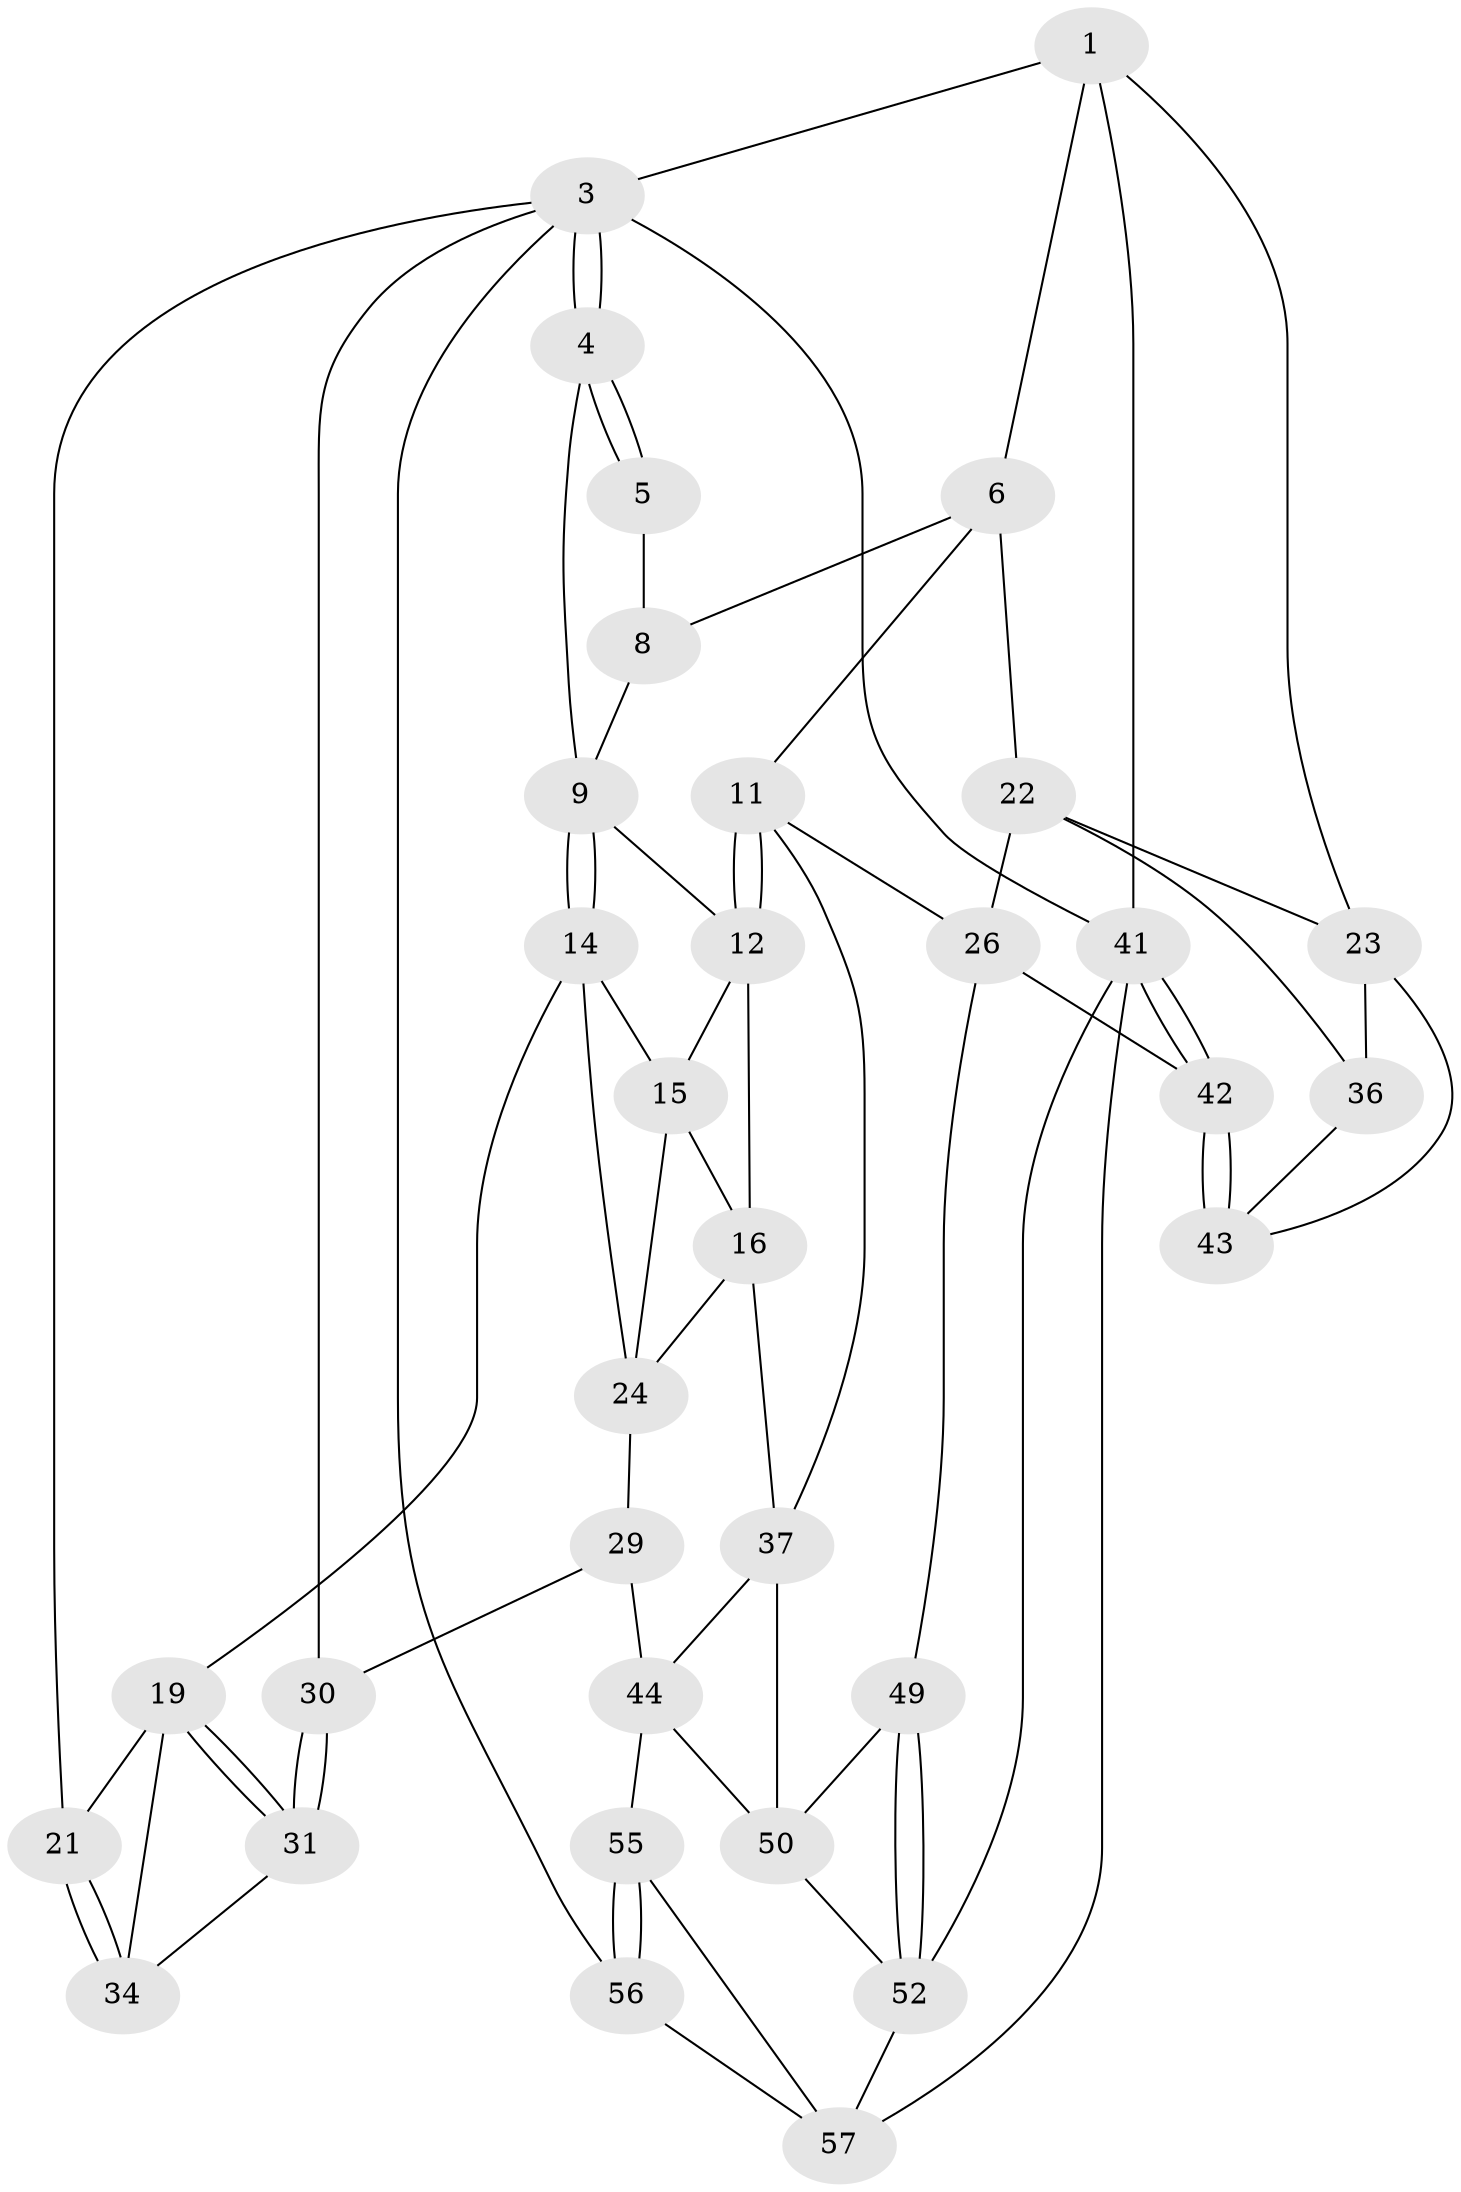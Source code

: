 // Generated by graph-tools (version 1.1) at 2025/52/02/27/25 19:52:37]
// undirected, 34 vertices, 73 edges
graph export_dot {
graph [start="1"]
  node [color=gray90,style=filled];
  1 [pos="+0.7682763031450893+0",super="+2"];
  3 [pos="+0+0",super="+40"];
  4 [pos="+0+0"];
  5 [pos="+0.6236871497682189+0"];
  6 [pos="+0.8053550164464571+0.20356448396524315",super="+7"];
  8 [pos="+0.569940991710623+0"];
  9 [pos="+0.008933108520061007+0",super="+10"];
  11 [pos="+0.5512180047962923+0.3206192449317649",super="+27"];
  12 [pos="+0.545950178222944+0.32115727801807314",super="+13"];
  14 [pos="+0.1813551958930263+0.2228195998354732",super="+18"];
  15 [pos="+0.32938894878688957+0.18290891570099563",super="+17"];
  16 [pos="+0.5319875684230262+0.327596460675605",super="+32"];
  19 [pos="+0.13310623636799093+0.33551296692679944",super="+20"];
  21 [pos="+0+0.1751841269972751"];
  22 [pos="+0.8622999908016312+0.2387126380360854",super="+25"];
  23 [pos="+1+0.058736573954273966",super="+35"];
  24 [pos="+0.25116854507223024+0.33712317649936946",super="+28"];
  26 [pos="+0.8432030893961129+0.46312312191336386",super="+48"];
  29 [pos="+0.23075212865905642+0.6638775462418611"];
  30 [pos="+0.17695923248686024+0.6642538477886089",super="+39"];
  31 [pos="+0.11125972569055176+0.4240696852908477",super="+33"];
  34 [pos="+0+0.45850475399323776"];
  36 [pos="+0.8692454685158623+0.45430499930495893"];
  37 [pos="+0.5982199405365423+0.5875259184386802",super="+38"];
  41 [pos="+1+1",super="+51"];
  42 [pos="+1+1",super="+47"];
  43 [pos="+1+0.6594359238359936",super="+46"];
  44 [pos="+0.4225946712070584+0.6895267027653723",super="+45"];
  49 [pos="+0.781689905374878+0.6228219955070061"];
  50 [pos="+0.7362975218901212+0.6390108160011301",super="+53"];
  52 [pos="+1+1",super="+54"];
  55 [pos="+0.359270203795518+0.8850170615103243"];
  56 [pos="+0.2295089758457662+1"];
  57 [pos="+0.5609217252838946+0.9336466152879718",super="+58"];
  1 -- 6;
  1 -- 3;
  1 -- 23;
  1 -- 41;
  3 -- 4;
  3 -- 4;
  3 -- 21;
  3 -- 56;
  3 -- 41;
  3 -- 30;
  4 -- 5;
  4 -- 5;
  4 -- 9;
  5 -- 8;
  6 -- 22;
  6 -- 8;
  6 -- 11;
  8 -- 9;
  9 -- 14;
  9 -- 14;
  9 -- 12;
  11 -- 12;
  11 -- 12;
  11 -- 26;
  11 -- 37;
  12 -- 16;
  12 -- 15;
  14 -- 15;
  14 -- 24;
  14 -- 19;
  15 -- 16;
  15 -- 24;
  16 -- 24;
  16 -- 37;
  19 -- 31;
  19 -- 31;
  19 -- 34;
  19 -- 21;
  21 -- 34;
  21 -- 34;
  22 -- 23;
  22 -- 26;
  22 -- 36;
  23 -- 43;
  23 -- 36;
  24 -- 29;
  26 -- 49;
  26 -- 42;
  29 -- 30;
  29 -- 44;
  30 -- 31 [weight=2];
  30 -- 31;
  31 -- 34;
  36 -- 43;
  37 -- 50;
  37 -- 44;
  41 -- 42;
  41 -- 42;
  41 -- 52;
  41 -- 57;
  42 -- 43 [weight=2];
  42 -- 43;
  44 -- 55;
  44 -- 50;
  49 -- 50;
  49 -- 52;
  49 -- 52;
  50 -- 52;
  52 -- 57;
  55 -- 56;
  55 -- 56;
  55 -- 57;
  56 -- 57;
}
